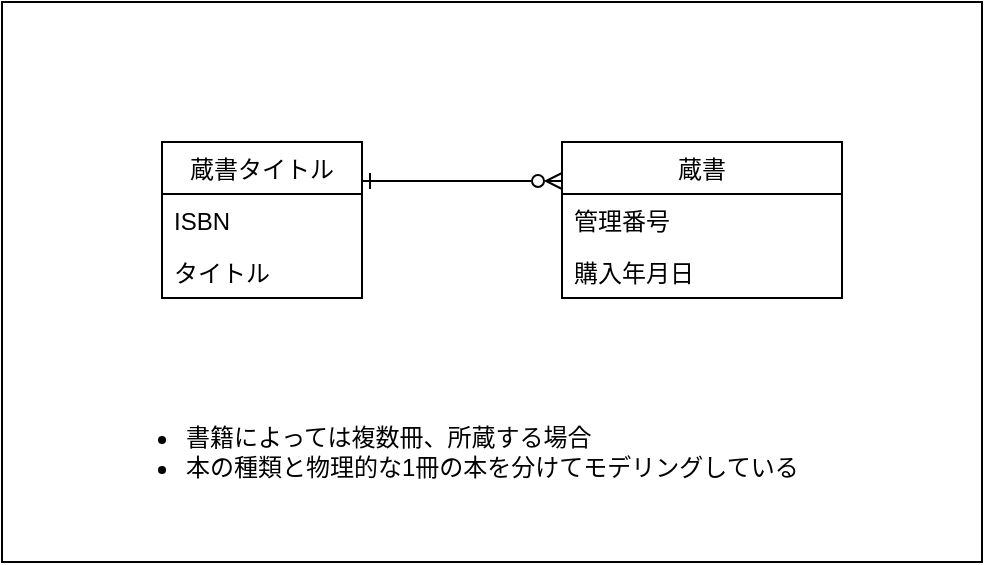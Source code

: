 <mxfile>
    <diagram id="vQG2rVUmP_15jDssrkWm" name="Page-1">
        <mxGraphModel dx="490" dy="472" grid="1" gridSize="10" guides="1" tooltips="1" connect="1" arrows="1" fold="1" page="1" pageScale="1" pageWidth="850" pageHeight="1100" math="0" shadow="0">
            <root>
                <mxCell id="0"/>
                <mxCell id="1" parent="0"/>
                <mxCell id="34" value="" style="rounded=0;whiteSpace=wrap;html=1;" parent="1" vertex="1">
                    <mxGeometry x="130" y="30" width="490" height="280" as="geometry"/>
                </mxCell>
                <mxCell id="38" value="蔵書" style="swimlane;fontStyle=0;childLayout=stackLayout;horizontal=1;startSize=26;fillColor=none;horizontalStack=0;resizeParent=1;resizeParentMax=0;resizeLast=0;collapsible=0;marginBottom=0;swimlaneLine=1;strokeColor=default;connectable=1;allowArrows=1;" parent="1" vertex="1">
                    <mxGeometry x="410" y="100" width="140" height="78" as="geometry">
                        <mxRectangle x="390" y="120" width="80" height="26" as="alternateBounds"/>
                    </mxGeometry>
                </mxCell>
                <mxCell id="46" value="管理番号" style="text;strokeColor=none;fillColor=none;align=left;verticalAlign=top;spacingLeft=4;spacingRight=4;overflow=hidden;rotatable=0;points=[[0,0.5],[1,0.5]];portConstraint=eastwest;" parent="38" vertex="1">
                    <mxGeometry y="26" width="140" height="26" as="geometry"/>
                </mxCell>
                <mxCell id="70" value="購入年月日" style="text;strokeColor=none;fillColor=none;align=left;verticalAlign=top;spacingLeft=4;spacingRight=4;overflow=hidden;rotatable=0;points=[[0,0.5],[1,0.5]];portConstraint=eastwest;" parent="38" vertex="1">
                    <mxGeometry y="52" width="140" height="26" as="geometry"/>
                </mxCell>
                <mxCell id="66" style="edgeStyle=none;html=1;entryX=0;entryY=0.25;entryDx=0;entryDy=0;startArrow=ERone;startFill=0;endArrow=ERzeroToMany;endFill=0;exitX=1;exitY=0.25;exitDx=0;exitDy=0;" parent="1" source="64" target="38" edge="1">
                    <mxGeometry relative="1" as="geometry"/>
                </mxCell>
                <mxCell id="64" value="蔵書タイトル" style="swimlane;fontStyle=0;childLayout=stackLayout;horizontal=1;startSize=26;fillColor=none;horizontalStack=0;resizeParent=1;resizeParentMax=0;resizeLast=0;collapsible=0;marginBottom=0;swimlaneLine=1;strokeColor=default;connectable=1;allowArrows=1;" parent="1" vertex="1">
                    <mxGeometry x="210" y="100" width="100" height="78" as="geometry">
                        <mxRectangle x="390" y="120" width="80" height="26" as="alternateBounds"/>
                    </mxGeometry>
                </mxCell>
                <mxCell id="65" value="ISBN" style="text;strokeColor=none;fillColor=none;align=left;verticalAlign=top;spacingLeft=4;spacingRight=4;overflow=hidden;rotatable=0;points=[[0,0.5],[1,0.5]];portConstraint=eastwest;" parent="64" vertex="1">
                    <mxGeometry y="26" width="100" height="26" as="geometry"/>
                </mxCell>
                <mxCell id="76" value="タイトル" style="text;strokeColor=none;fillColor=none;align=left;verticalAlign=top;spacingLeft=4;spacingRight=4;overflow=hidden;rotatable=0;points=[[0,0.5],[1,0.5]];portConstraint=eastwest;" vertex="1" parent="64">
                    <mxGeometry y="52" width="100" height="26" as="geometry"/>
                </mxCell>
                <mxCell id="72" value="&lt;ul&gt;&lt;li&gt;書籍によっては複数冊、所蔵する場合&lt;/li&gt;&lt;li&gt;本の種類と物理的な1冊の本を分けてモデリングしている&lt;/li&gt;&lt;/ul&gt;" style="text;html=1;strokeColor=none;fillColor=none;align=left;verticalAlign=middle;whiteSpace=wrap;rounded=0;" parent="1" vertex="1">
                    <mxGeometry x="180" y="240" width="410" height="30" as="geometry"/>
                </mxCell>
            </root>
        </mxGraphModel>
    </diagram>
</mxfile>